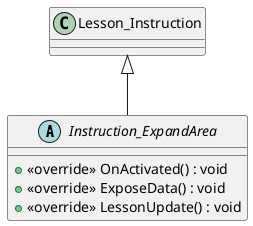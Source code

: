 @startuml
abstract class Instruction_ExpandArea {
    + <<override>> OnActivated() : void
    + <<override>> ExposeData() : void
    + <<override>> LessonUpdate() : void
}
Lesson_Instruction <|-- Instruction_ExpandArea
@enduml
